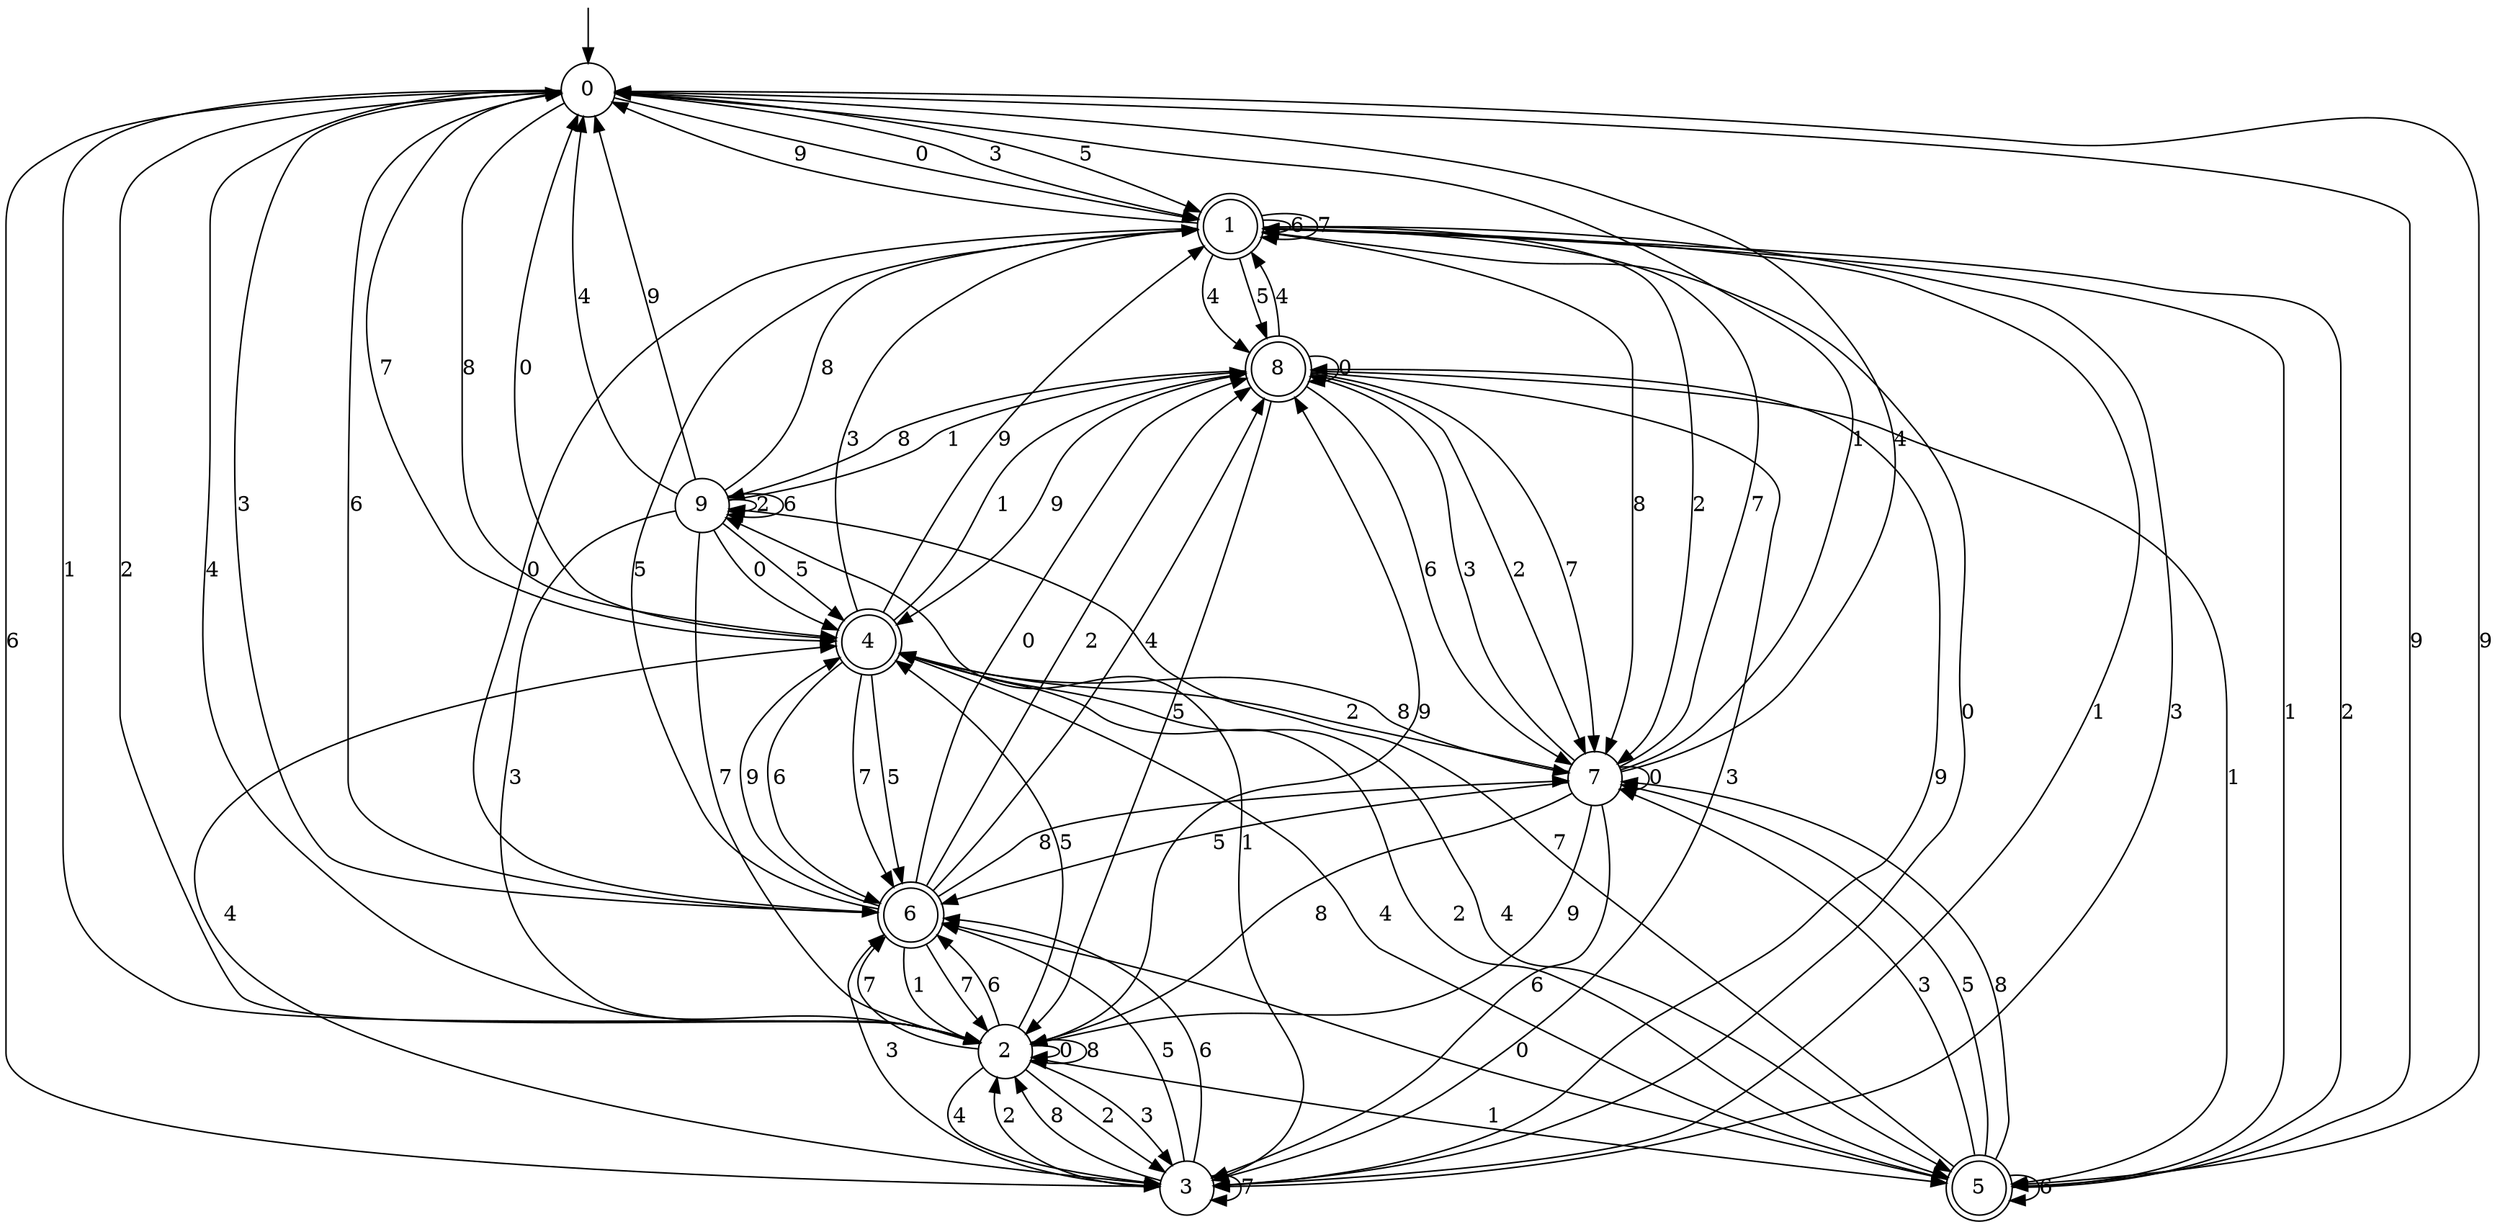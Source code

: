 digraph g {

	s0 [shape="circle" label="0"];
	s1 [shape="doublecircle" label="1"];
	s2 [shape="circle" label="2"];
	s3 [shape="circle" label="3"];
	s4 [shape="doublecircle" label="4"];
	s5 [shape="doublecircle" label="5"];
	s6 [shape="doublecircle" label="6"];
	s7 [shape="circle" label="7"];
	s8 [shape="doublecircle" label="8"];
	s9 [shape="circle" label="9"];
	s0 -> s1 [label="0"];
	s0 -> s2 [label="1"];
	s0 -> s2 [label="2"];
	s0 -> s1 [label="3"];
	s0 -> s2 [label="4"];
	s0 -> s1 [label="5"];
	s0 -> s3 [label="6"];
	s0 -> s4 [label="7"];
	s0 -> s4 [label="8"];
	s0 -> s5 [label="9"];
	s1 -> s6 [label="0"];
	s1 -> s3 [label="1"];
	s1 -> s7 [label="2"];
	s1 -> s3 [label="3"];
	s1 -> s8 [label="4"];
	s1 -> s8 [label="5"];
	s1 -> s1 [label="6"];
	s1 -> s1 [label="7"];
	s1 -> s7 [label="8"];
	s1 -> s0 [label="9"];
	s2 -> s2 [label="0"];
	s2 -> s5 [label="1"];
	s2 -> s3 [label="2"];
	s2 -> s3 [label="3"];
	s2 -> s3 [label="4"];
	s2 -> s4 [label="5"];
	s2 -> s6 [label="6"];
	s2 -> s6 [label="7"];
	s2 -> s2 [label="8"];
	s2 -> s8 [label="9"];
	s3 -> s1 [label="0"];
	s3 -> s9 [label="1"];
	s3 -> s2 [label="2"];
	s3 -> s6 [label="3"];
	s3 -> s4 [label="4"];
	s3 -> s6 [label="5"];
	s3 -> s6 [label="6"];
	s3 -> s3 [label="7"];
	s3 -> s2 [label="8"];
	s3 -> s8 [label="9"];
	s4 -> s0 [label="0"];
	s4 -> s8 [label="1"];
	s4 -> s5 [label="2"];
	s4 -> s1 [label="3"];
	s4 -> s5 [label="4"];
	s4 -> s6 [label="5"];
	s4 -> s6 [label="6"];
	s4 -> s6 [label="7"];
	s4 -> s7 [label="8"];
	s4 -> s1 [label="9"];
	s5 -> s6 [label="0"];
	s5 -> s1 [label="1"];
	s5 -> s1 [label="2"];
	s5 -> s7 [label="3"];
	s5 -> s4 [label="4"];
	s5 -> s7 [label="5"];
	s5 -> s5 [label="6"];
	s5 -> s9 [label="7"];
	s5 -> s7 [label="8"];
	s5 -> s0 [label="9"];
	s6 -> s8 [label="0"];
	s6 -> s2 [label="1"];
	s6 -> s8 [label="2"];
	s6 -> s0 [label="3"];
	s6 -> s8 [label="4"];
	s6 -> s1 [label="5"];
	s6 -> s0 [label="6"];
	s6 -> s2 [label="7"];
	s6 -> s7 [label="8"];
	s6 -> s4 [label="9"];
	s7 -> s7 [label="0"];
	s7 -> s0 [label="1"];
	s7 -> s4 [label="2"];
	s7 -> s8 [label="3"];
	s7 -> s0 [label="4"];
	s7 -> s6 [label="5"];
	s7 -> s3 [label="6"];
	s7 -> s1 [label="7"];
	s7 -> s2 [label="8"];
	s7 -> s2 [label="9"];
	s8 -> s8 [label="0"];
	s8 -> s5 [label="1"];
	s8 -> s7 [label="2"];
	s8 -> s3 [label="3"];
	s8 -> s1 [label="4"];
	s8 -> s2 [label="5"];
	s8 -> s7 [label="6"];
	s8 -> s7 [label="7"];
	s8 -> s9 [label="8"];
	s8 -> s4 [label="9"];
	s9 -> s4 [label="0"];
	s9 -> s8 [label="1"];
	s9 -> s9 [label="2"];
	s9 -> s2 [label="3"];
	s9 -> s0 [label="4"];
	s9 -> s4 [label="5"];
	s9 -> s9 [label="6"];
	s9 -> s2 [label="7"];
	s9 -> s1 [label="8"];
	s9 -> s0 [label="9"];

__start0 [label="" shape="none" width="0" height="0"];
__start0 -> s0;

}
